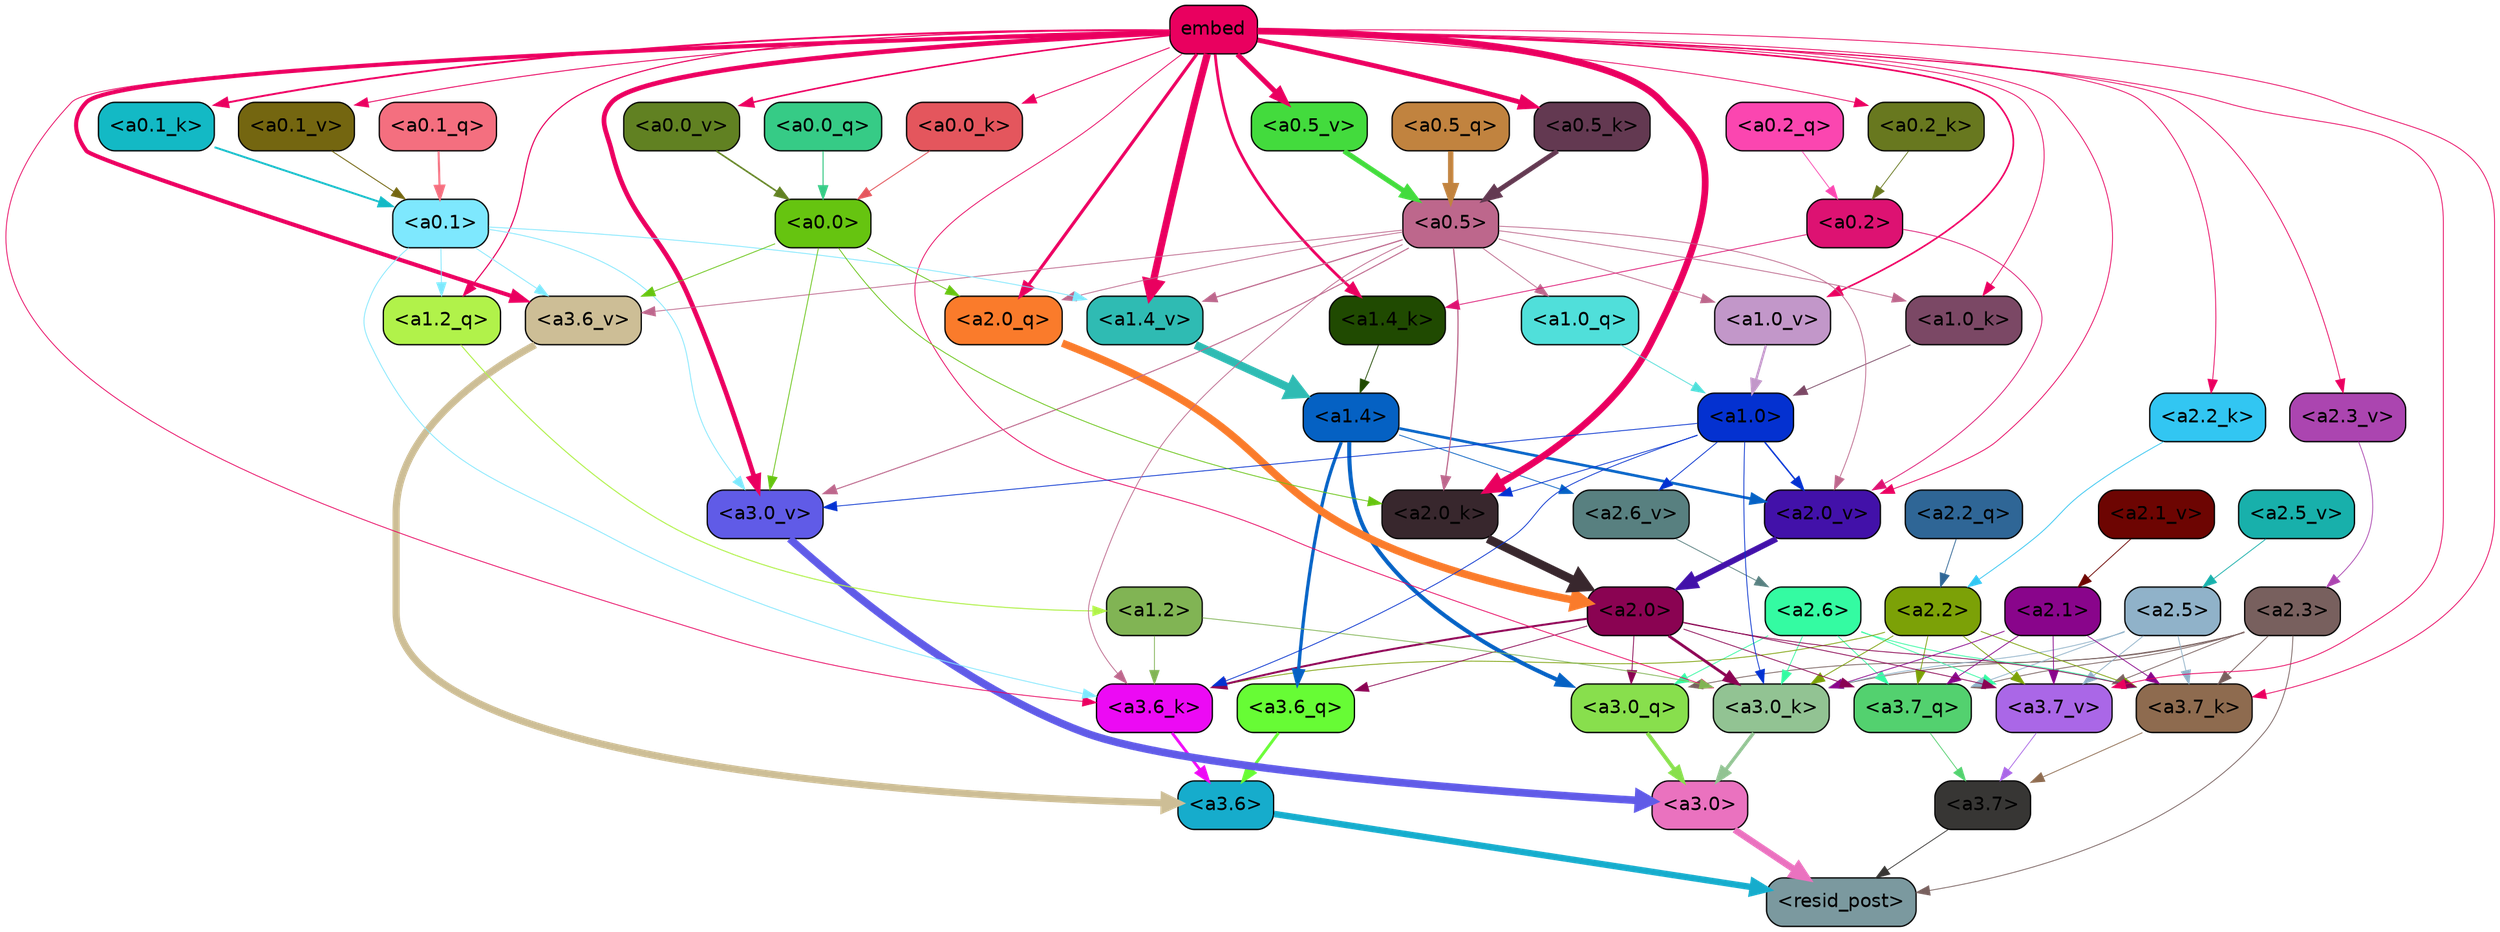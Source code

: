 strict digraph "" {
	graph [bgcolor=transparent,
		layout=dot,
		overlap=false,
		splines=true
	];
	"<a3.7>"	[color=black,
		fillcolor="#373634",
		fontname=Helvetica,
		shape=box,
		style="filled, rounded"];
	"<resid_post>"	[color=black,
		fillcolor="#7b999f",
		fontname=Helvetica,
		shape=box,
		style="filled, rounded"];
	"<a3.7>" -> "<resid_post>"	[color="#373634",
		penwidth=0.6];
	"<a3.6>"	[color=black,
		fillcolor="#16accc",
		fontname=Helvetica,
		shape=box,
		style="filled, rounded"];
	"<a3.6>" -> "<resid_post>"	[color="#16accc",
		penwidth=4.7534414529800415];
	"<a3.0>"	[color=black,
		fillcolor="#ea72bf",
		fontname=Helvetica,
		shape=box,
		style="filled, rounded"];
	"<a3.0>" -> "<resid_post>"	[color="#ea72bf",
		penwidth=4.898576855659485];
	"<a2.3>"	[color=black,
		fillcolor="#78605e",
		fontname=Helvetica,
		shape=box,
		style="filled, rounded"];
	"<a2.3>" -> "<resid_post>"	[color="#78605e",
		penwidth=0.6];
	"<a3.7_q>"	[color=black,
		fillcolor="#53d16f",
		fontname=Helvetica,
		shape=box,
		style="filled, rounded"];
	"<a2.3>" -> "<a3.7_q>"	[color="#78605e",
		penwidth=0.6];
	"<a3.0_q>"	[color=black,
		fillcolor="#88df4d",
		fontname=Helvetica,
		shape=box,
		style="filled, rounded"];
	"<a2.3>" -> "<a3.0_q>"	[color="#78605e",
		penwidth=0.6];
	"<a3.7_k>"	[color=black,
		fillcolor="#8e6b4f",
		fontname=Helvetica,
		shape=box,
		style="filled, rounded"];
	"<a2.3>" -> "<a3.7_k>"	[color="#78605e",
		penwidth=0.6];
	"<a3.0_k>"	[color=black,
		fillcolor="#92c393",
		fontname=Helvetica,
		shape=box,
		style="filled, rounded"];
	"<a2.3>" -> "<a3.0_k>"	[color="#78605e",
		penwidth=0.6];
	"<a3.7_v>"	[color=black,
		fillcolor="#aa67e7",
		fontname=Helvetica,
		shape=box,
		style="filled, rounded"];
	"<a2.3>" -> "<a3.7_v>"	[color="#78605e",
		penwidth=0.6];
	"<a3.7_q>" -> "<a3.7>"	[color="#53d16f",
		penwidth=0.6];
	"<a3.6_q>"	[color=black,
		fillcolor="#67fc35",
		fontname=Helvetica,
		shape=box,
		style="filled, rounded"];
	"<a3.6_q>" -> "<a3.6>"	[color="#67fc35",
		penwidth=2.160832464694977];
	"<a3.0_q>" -> "<a3.0>"	[color="#88df4d",
		penwidth=2.870753765106201];
	"<a3.7_k>" -> "<a3.7>"	[color="#8e6b4f",
		penwidth=0.6];
	"<a3.6_k>"	[color=black,
		fillcolor="#ec0af4",
		fontname=Helvetica,
		shape=box,
		style="filled, rounded"];
	"<a3.6_k>" -> "<a3.6>"	[color="#ec0af4",
		penwidth=2.13908451795578];
	"<a3.0_k>" -> "<a3.0>"	[color="#92c393",
		penwidth=2.520303964614868];
	"<a3.7_v>" -> "<a3.7>"	[color="#aa67e7",
		penwidth=0.6];
	"<a3.6_v>"	[color=black,
		fillcolor="#cdbe96",
		fontname=Helvetica,
		shape=box,
		style="filled, rounded"];
	"<a3.6_v>" -> "<a3.6>"	[color="#cdbe96",
		penwidth=5.297133803367615];
	"<a3.0_v>"	[color=black,
		fillcolor="#605be7",
		fontname=Helvetica,
		shape=box,
		style="filled, rounded"];
	"<a3.0_v>" -> "<a3.0>"	[color="#605be7",
		penwidth=5.680712580680847];
	"<a2.6>"	[color=black,
		fillcolor="#34fba2",
		fontname=Helvetica,
		shape=box,
		style="filled, rounded"];
	"<a2.6>" -> "<a3.7_q>"	[color="#34fba2",
		penwidth=0.6];
	"<a2.6>" -> "<a3.0_q>"	[color="#34fba2",
		penwidth=0.6];
	"<a2.6>" -> "<a3.7_k>"	[color="#34fba2",
		penwidth=0.6];
	"<a2.6>" -> "<a3.0_k>"	[color="#34fba2",
		penwidth=0.6];
	"<a2.6>" -> "<a3.7_v>"	[color="#34fba2",
		penwidth=0.6];
	"<a2.5>"	[color=black,
		fillcolor="#90b2c9",
		fontname=Helvetica,
		shape=box,
		style="filled, rounded"];
	"<a2.5>" -> "<a3.7_q>"	[color="#90b2c9",
		penwidth=0.6];
	"<a2.5>" -> "<a3.7_k>"	[color="#90b2c9",
		penwidth=0.6];
	"<a2.5>" -> "<a3.0_k>"	[color="#90b2c9",
		penwidth=0.6];
	"<a2.5>" -> "<a3.7_v>"	[color="#90b2c9",
		penwidth=0.6];
	"<a2.2>"	[color=black,
		fillcolor="#7ca107",
		fontname=Helvetica,
		shape=box,
		style="filled, rounded"];
	"<a2.2>" -> "<a3.7_q>"	[color="#7ca107",
		penwidth=0.6];
	"<a2.2>" -> "<a3.7_k>"	[color="#7ca107",
		penwidth=0.6];
	"<a2.2>" -> "<a3.6_k>"	[color="#7ca107",
		penwidth=0.6];
	"<a2.2>" -> "<a3.0_k>"	[color="#7ca107",
		penwidth=0.6];
	"<a2.2>" -> "<a3.7_v>"	[color="#7ca107",
		penwidth=0.6];
	"<a2.1>"	[color=black,
		fillcolor="#89058b",
		fontname=Helvetica,
		shape=box,
		style="filled, rounded"];
	"<a2.1>" -> "<a3.7_q>"	[color="#89058b",
		penwidth=0.6];
	"<a2.1>" -> "<a3.7_k>"	[color="#89058b",
		penwidth=0.6];
	"<a2.1>" -> "<a3.0_k>"	[color="#89058b",
		penwidth=0.6];
	"<a2.1>" -> "<a3.7_v>"	[color="#89058b",
		penwidth=0.6];
	"<a2.0>"	[color=black,
		fillcolor="#8a0352",
		fontname=Helvetica,
		shape=box,
		style="filled, rounded"];
	"<a2.0>" -> "<a3.7_q>"	[color="#8a0352",
		penwidth=0.6];
	"<a2.0>" -> "<a3.6_q>"	[color="#8a0352",
		penwidth=0.6];
	"<a2.0>" -> "<a3.0_q>"	[color="#8a0352",
		penwidth=0.6];
	"<a2.0>" -> "<a3.7_k>"	[color="#8a0352",
		penwidth=0.6];
	"<a2.0>" -> "<a3.6_k>"	[color="#8a0352",
		penwidth=1.4807794839143753];
	"<a2.0>" -> "<a3.0_k>"	[color="#8a0352",
		penwidth=2.095262974500656];
	"<a2.0>" -> "<a3.7_v>"	[color="#8a0352",
		penwidth=0.6];
	"<a1.4>"	[color=black,
		fillcolor="#0561c3",
		fontname=Helvetica,
		shape=box,
		style="filled, rounded"];
	"<a1.4>" -> "<a3.6_q>"	[color="#0561c3",
		penwidth=2.425799250602722];
	"<a1.4>" -> "<a3.0_q>"	[color="#0561c3",
		penwidth=3.0341034531593323];
	"<a2.6_v>"	[color=black,
		fillcolor="#588080",
		fontname=Helvetica,
		shape=box,
		style="filled, rounded"];
	"<a1.4>" -> "<a2.6_v>"	[color="#0561c3",
		penwidth=0.6];
	"<a2.0_v>"	[color=black,
		fillcolor="#4211a9",
		fontname=Helvetica,
		shape=box,
		style="filled, rounded"];
	"<a1.4>" -> "<a2.0_v>"	[color="#0561c3",
		penwidth=2.007302835583687];
	embed	[color=black,
		fillcolor="#e9005f",
		fontname=Helvetica,
		shape=box,
		style="filled, rounded"];
	embed -> "<a3.7_k>"	[color="#e9005f",
		penwidth=0.6];
	embed -> "<a3.6_k>"	[color="#e9005f",
		penwidth=0.6];
	embed -> "<a3.0_k>"	[color="#e9005f",
		penwidth=0.6];
	embed -> "<a3.7_v>"	[color="#e9005f",
		penwidth=0.6];
	embed -> "<a3.6_v>"	[color="#e9005f",
		penwidth=3.067279100418091];
	embed -> "<a3.0_v>"	[color="#e9005f",
		penwidth=3.5202720761299133];
	"<a2.0_q>"	[color=black,
		fillcolor="#fa7b2b",
		fontname=Helvetica,
		shape=box,
		style="filled, rounded"];
	embed -> "<a2.0_q>"	[color="#e9005f",
		penwidth=2.339468687772751];
	"<a2.2_k>"	[color=black,
		fillcolor="#32c6f2",
		fontname=Helvetica,
		shape=box,
		style="filled, rounded"];
	embed -> "<a2.2_k>"	[color="#e9005f",
		penwidth=0.6];
	"<a2.0_k>"	[color=black,
		fillcolor="#38272d",
		fontname=Helvetica,
		shape=box,
		style="filled, rounded"];
	embed -> "<a2.0_k>"	[color="#e9005f",
		penwidth=4.9759310483932495];
	"<a2.3_v>"	[color=black,
		fillcolor="#ab45b0",
		fontname=Helvetica,
		shape=box,
		style="filled, rounded"];
	embed -> "<a2.3_v>"	[color="#e9005f",
		penwidth=0.6];
	embed -> "<a2.0_v>"	[color="#e9005f",
		penwidth=0.6];
	"<a1.2_q>"	[color=black,
		fillcolor="#b1f24a",
		fontname=Helvetica,
		shape=box,
		style="filled, rounded"];
	embed -> "<a1.2_q>"	[color="#e9005f",
		penwidth=0.8262195587158203];
	"<a1.4_k>"	[color=black,
		fillcolor="#204a01",
		fontname=Helvetica,
		shape=box,
		style="filled, rounded"];
	embed -> "<a1.4_k>"	[color="#e9005f",
		penwidth=2.0715588331222534];
	"<a1.0_k>"	[color=black,
		fillcolor="#7b4865",
		fontname=Helvetica,
		shape=box,
		style="filled, rounded"];
	embed -> "<a1.0_k>"	[color="#e9005f",
		penwidth=0.6];
	"<a1.4_v>"	[color=black,
		fillcolor="#2fbbb3",
		fontname=Helvetica,
		shape=box,
		style="filled, rounded"];
	embed -> "<a1.4_v>"	[color="#e9005f",
		penwidth=5.3763720989227295];
	"<a1.0_v>"	[color=black,
		fillcolor="#c297c9",
		fontname=Helvetica,
		shape=box,
		style="filled, rounded"];
	embed -> "<a1.0_v>"	[color="#e9005f",
		penwidth=1.232791244983673];
	"<a0.5_k>"	[color=black,
		fillcolor="#633951",
		fontname=Helvetica,
		shape=box,
		style="filled, rounded"];
	embed -> "<a0.5_k>"	[color="#e9005f",
		penwidth=3.6077781692147255];
	"<a0.2_k>"	[color=black,
		fillcolor="#68781f",
		fontname=Helvetica,
		shape=box,
		style="filled, rounded"];
	embed -> "<a0.2_k>"	[color="#e9005f",
		penwidth=0.6];
	"<a0.1_k>"	[color=black,
		fillcolor="#13b9c5",
		fontname=Helvetica,
		shape=box,
		style="filled, rounded"];
	embed -> "<a0.1_k>"	[color="#e9005f",
		penwidth=1.4202172756195068];
	"<a0.0_k>"	[color=black,
		fillcolor="#e4565d",
		fontname=Helvetica,
		shape=box,
		style="filled, rounded"];
	embed -> "<a0.0_k>"	[color="#e9005f",
		penwidth=0.6857509613037109];
	"<a0.5_v>"	[color=black,
		fillcolor="#43db3d",
		fontname=Helvetica,
		shape=box,
		style="filled, rounded"];
	embed -> "<a0.5_v>"	[color="#e9005f",
		penwidth=3.744613029062748];
	"<a0.1_v>"	[color=black,
		fillcolor="#746610",
		fontname=Helvetica,
		shape=box,
		style="filled, rounded"];
	embed -> "<a0.1_v>"	[color="#e9005f",
		penwidth=0.6802842617034912];
	"<a0.0_v>"	[color=black,
		fillcolor="#618122",
		fontname=Helvetica,
		shape=box,
		style="filled, rounded"];
	embed -> "<a0.0_v>"	[color="#e9005f",
		penwidth=1.1918210983276367];
	"<a1.2>"	[color=black,
		fillcolor="#81b454",
		fontname=Helvetica,
		shape=box,
		style="filled, rounded"];
	"<a1.2>" -> "<a3.6_k>"	[color="#81b454",
		penwidth=0.6];
	"<a1.2>" -> "<a3.0_k>"	[color="#81b454",
		penwidth=0.6];
	"<a1.0>"	[color=black,
		fillcolor="#0431d0",
		fontname=Helvetica,
		shape=box,
		style="filled, rounded"];
	"<a1.0>" -> "<a3.6_k>"	[color="#0431d0",
		penwidth=0.6];
	"<a1.0>" -> "<a3.0_k>"	[color="#0431d0",
		penwidth=0.6];
	"<a1.0>" -> "<a3.0_v>"	[color="#0431d0",
		penwidth=0.6];
	"<a1.0>" -> "<a2.0_k>"	[color="#0431d0",
		penwidth=0.6];
	"<a1.0>" -> "<a2.6_v>"	[color="#0431d0",
		penwidth=0.6];
	"<a1.0>" -> "<a2.0_v>"	[color="#0431d0",
		penwidth=1.0943371653556824];
	"<a0.5>"	[color=black,
		fillcolor="#bd678c",
		fontname=Helvetica,
		shape=box,
		style="filled, rounded"];
	"<a0.5>" -> "<a3.6_k>"	[color="#bd678c",
		penwidth=0.6];
	"<a0.5>" -> "<a3.6_v>"	[color="#bd678c",
		penwidth=0.6];
	"<a0.5>" -> "<a3.0_v>"	[color="#bd678c",
		penwidth=0.764040544629097];
	"<a0.5>" -> "<a2.0_q>"	[color="#bd678c",
		penwidth=0.6];
	"<a0.5>" -> "<a2.0_k>"	[color="#bd678c",
		penwidth=0.8956001400947571];
	"<a0.5>" -> "<a2.0_v>"	[color="#bd678c",
		penwidth=0.6];
	"<a1.0_q>"	[color=black,
		fillcolor="#50dfda",
		fontname=Helvetica,
		shape=box,
		style="filled, rounded"];
	"<a0.5>" -> "<a1.0_q>"	[color="#bd678c",
		penwidth=0.6];
	"<a0.5>" -> "<a1.0_k>"	[color="#bd678c",
		penwidth=0.6];
	"<a0.5>" -> "<a1.4_v>"	[color="#bd678c",
		penwidth=0.8774083852767944];
	"<a0.5>" -> "<a1.0_v>"	[color="#bd678c",
		penwidth=0.6];
	"<a0.1>"	[color=black,
		fillcolor="#7ee8fe",
		fontname=Helvetica,
		shape=box,
		style="filled, rounded"];
	"<a0.1>" -> "<a3.6_k>"	[color="#7ee8fe",
		penwidth=0.6];
	"<a0.1>" -> "<a3.6_v>"	[color="#7ee8fe",
		penwidth=0.6];
	"<a0.1>" -> "<a3.0_v>"	[color="#7ee8fe",
		penwidth=0.6];
	"<a0.1>" -> "<a1.2_q>"	[color="#7ee8fe",
		penwidth=0.6];
	"<a0.1>" -> "<a1.4_v>"	[color="#7ee8fe",
		penwidth=0.6];
	"<a0.0>"	[color=black,
		fillcolor="#66c410",
		fontname=Helvetica,
		shape=box,
		style="filled, rounded"];
	"<a0.0>" -> "<a3.6_v>"	[color="#66c410",
		penwidth=0.6];
	"<a0.0>" -> "<a3.0_v>"	[color="#66c410",
		penwidth=0.6];
	"<a0.0>" -> "<a2.0_q>"	[color="#66c410",
		penwidth=0.6];
	"<a0.0>" -> "<a2.0_k>"	[color="#66c410",
		penwidth=0.6];
	"<a2.2_q>"	[color=black,
		fillcolor="#2f6696",
		fontname=Helvetica,
		shape=box,
		style="filled, rounded"];
	"<a2.2_q>" -> "<a2.2>"	[color="#2f6696",
		penwidth=0.6];
	"<a2.0_q>" -> "<a2.0>"	[color="#fa7b2b",
		penwidth=5.606565475463867];
	"<a2.2_k>" -> "<a2.2>"	[color="#32c6f2",
		penwidth=0.6];
	"<a2.0_k>" -> "<a2.0>"	[color="#38272d",
		penwidth=6.344284534454346];
	"<a2.6_v>" -> "<a2.6>"	[color="#588080",
		penwidth=0.6];
	"<a2.5_v>"	[color=black,
		fillcolor="#18b0ab",
		fontname=Helvetica,
		shape=box,
		style="filled, rounded"];
	"<a2.5_v>" -> "<a2.5>"	[color="#18b0ab",
		penwidth=0.6];
	"<a2.3_v>" -> "<a2.3>"	[color="#ab45b0",
		penwidth=0.6];
	"<a2.1_v>"	[color=black,
		fillcolor="#6d0502",
		fontname=Helvetica,
		shape=box,
		style="filled, rounded"];
	"<a2.1_v>" -> "<a2.1>"	[color="#6d0502",
		penwidth=0.6];
	"<a2.0_v>" -> "<a2.0>"	[color="#4211a9",
		penwidth=4.422677040100098];
	"<a0.2>"	[color=black,
		fillcolor="#dd1272",
		fontname=Helvetica,
		shape=box,
		style="filled, rounded"];
	"<a0.2>" -> "<a2.0_v>"	[color="#dd1272",
		penwidth=0.6];
	"<a0.2>" -> "<a1.4_k>"	[color="#dd1272",
		penwidth=0.6];
	"<a1.2_q>" -> "<a1.2>"	[color="#b1f24a",
		penwidth=0.7570515871047974];
	"<a1.0_q>" -> "<a1.0>"	[color="#50dfda",
		penwidth=0.6];
	"<a1.4_k>" -> "<a1.4>"	[color="#204a01",
		penwidth=0.6];
	"<a1.0_k>" -> "<a1.0>"	[color="#7b4865",
		penwidth=0.6];
	"<a1.4_v>" -> "<a1.4>"	[color="#2fbbb3",
		penwidth=6.0194467306137085];
	"<a1.0_v>" -> "<a1.0>"	[color="#c297c9",
		penwidth=1.738280937075615];
	"<a0.5_q>"	[color=black,
		fillcolor="#c1833f",
		fontname=Helvetica,
		shape=box,
		style="filled, rounded"];
	"<a0.5_q>" -> "<a0.5>"	[color="#c1833f",
		penwidth=4.023846536874771];
	"<a0.2_q>"	[color=black,
		fillcolor="#fb46b0",
		fontname=Helvetica,
		shape=box,
		style="filled, rounded"];
	"<a0.2_q>" -> "<a0.2>"	[color="#fb46b0",
		penwidth=0.6];
	"<a0.1_q>"	[color=black,
		fillcolor="#f46f7f",
		fontname=Helvetica,
		shape=box,
		style="filled, rounded"];
	"<a0.1_q>" -> "<a0.1>"	[color="#f46f7f",
		penwidth=1.5174570083618164];
	"<a0.0_q>"	[color=black,
		fillcolor="#36cb86",
		fontname=Helvetica,
		shape=box,
		style="filled, rounded"];
	"<a0.0_q>" -> "<a0.0>"	[color="#36cb86",
		penwidth=0.766176700592041];
	"<a0.5_k>" -> "<a0.5>"	[color="#633951",
		penwidth=3.607769437134266];
	"<a0.2_k>" -> "<a0.2>"	[color="#68781f",
		penwidth=0.6];
	"<a0.1_k>" -> "<a0.1>"	[color="#13b9c5",
		penwidth=1.4202113151550293];
	"<a0.0_k>" -> "<a0.0>"	[color="#e4565d",
		penwidth=0.6857404708862305];
	"<a0.5_v>" -> "<a0.5>"	[color="#43db3d",
		penwidth=3.7962711341679096];
	"<a0.1_v>" -> "<a0.1>"	[color="#746610",
		penwidth=0.6802752017974854];
	"<a0.0_v>" -> "<a0.0>"	[color="#618122",
		penwidth=1.1918113231658936];
}
